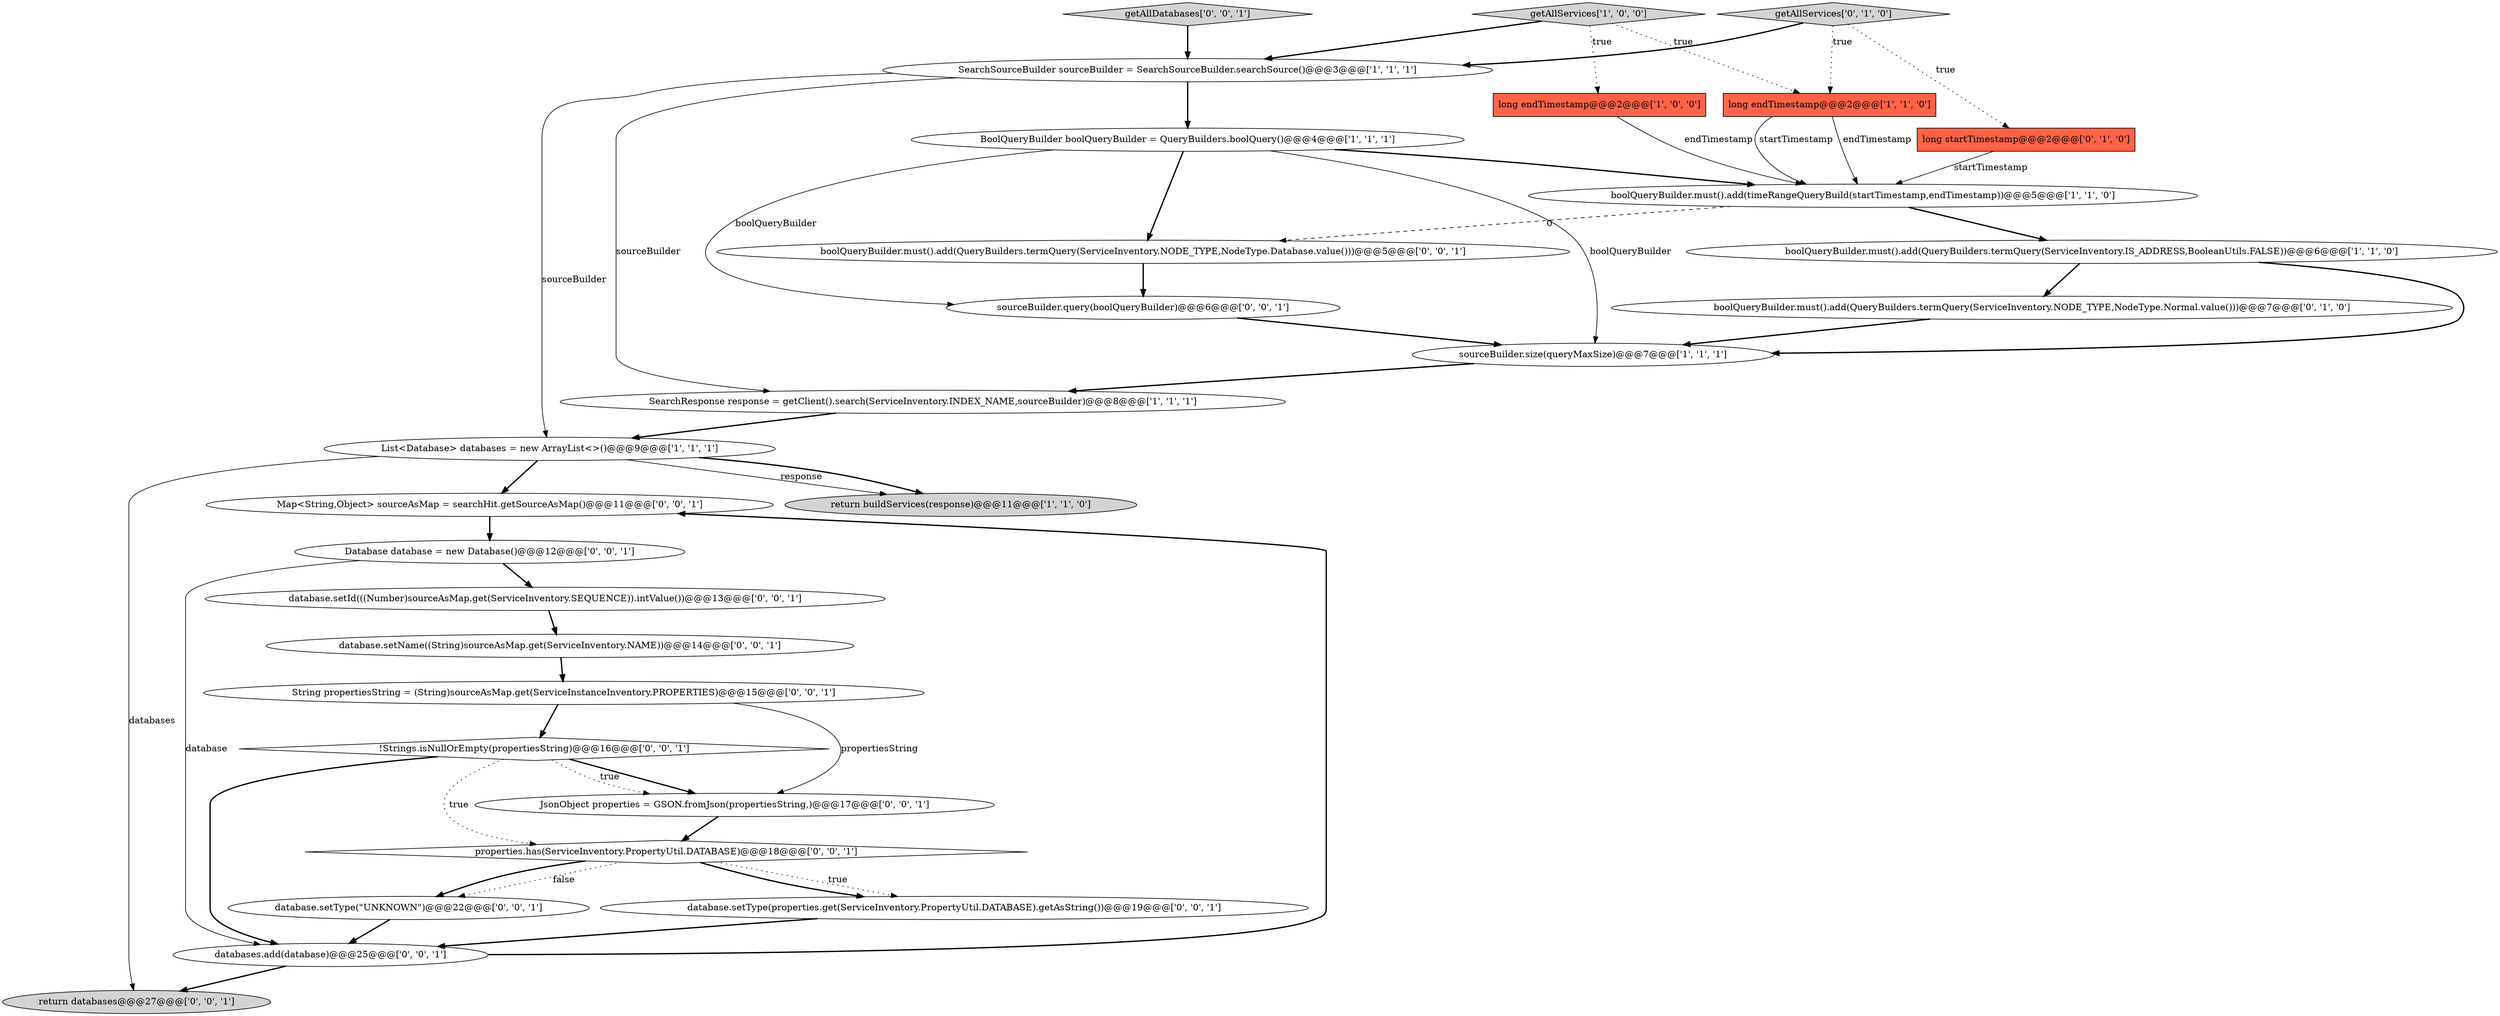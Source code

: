 digraph {
0 [style = filled, label = "List<Database> databases = new ArrayList<>()@@@9@@@['1', '1', '1']", fillcolor = white, shape = ellipse image = "AAA0AAABBB1BBB"];
1 [style = filled, label = "BoolQueryBuilder boolQueryBuilder = QueryBuilders.boolQuery()@@@4@@@['1', '1', '1']", fillcolor = white, shape = ellipse image = "AAA0AAABBB1BBB"];
17 [style = filled, label = "Database database = new Database()@@@12@@@['0', '0', '1']", fillcolor = white, shape = ellipse image = "AAA0AAABBB3BBB"];
27 [style = filled, label = "Map<String,Object> sourceAsMap = searchHit.getSourceAsMap()@@@11@@@['0', '0', '1']", fillcolor = white, shape = ellipse image = "AAA0AAABBB3BBB"];
16 [style = filled, label = "database.setName((String)sourceAsMap.get(ServiceInventory.NAME))@@@14@@@['0', '0', '1']", fillcolor = white, shape = ellipse image = "AAA0AAABBB3BBB"];
22 [style = filled, label = "JsonObject properties = GSON.fromJson(propertiesString,)@@@17@@@['0', '0', '1']", fillcolor = white, shape = ellipse image = "AAA0AAABBB3BBB"];
18 [style = filled, label = "!Strings.isNullOrEmpty(propertiesString)@@@16@@@['0', '0', '1']", fillcolor = white, shape = diamond image = "AAA0AAABBB3BBB"];
10 [style = filled, label = "return buildServices(response)@@@11@@@['1', '1', '0']", fillcolor = lightgray, shape = ellipse image = "AAA0AAABBB1BBB"];
23 [style = filled, label = "return databases@@@27@@@['0', '0', '1']", fillcolor = lightgray, shape = ellipse image = "AAA0AAABBB3BBB"];
25 [style = filled, label = "String propertiesString = (String)sourceAsMap.get(ServiceInstanceInventory.PROPERTIES)@@@15@@@['0', '0', '1']", fillcolor = white, shape = ellipse image = "AAA0AAABBB3BBB"];
14 [style = filled, label = "database.setType(properties.get(ServiceInventory.PropertyUtil.DATABASE).getAsString())@@@19@@@['0', '0', '1']", fillcolor = white, shape = ellipse image = "AAA0AAABBB3BBB"];
3 [style = filled, label = "getAllServices['1', '0', '0']", fillcolor = lightgray, shape = diamond image = "AAA0AAABBB1BBB"];
24 [style = filled, label = "sourceBuilder.query(boolQueryBuilder)@@@6@@@['0', '0', '1']", fillcolor = white, shape = ellipse image = "AAA0AAABBB3BBB"];
20 [style = filled, label = "databases.add(database)@@@25@@@['0', '0', '1']", fillcolor = white, shape = ellipse image = "AAA0AAABBB3BBB"];
5 [style = filled, label = "SearchResponse response = getClient().search(ServiceInventory.INDEX_NAME,sourceBuilder)@@@8@@@['1', '1', '1']", fillcolor = white, shape = ellipse image = "AAA0AAABBB1BBB"];
8 [style = filled, label = "long endTimestamp@@@2@@@['1', '1', '0']", fillcolor = tomato, shape = box image = "AAA0AAABBB1BBB"];
2 [style = filled, label = "sourceBuilder.size(queryMaxSize)@@@7@@@['1', '1', '1']", fillcolor = white, shape = ellipse image = "AAA0AAABBB1BBB"];
28 [style = filled, label = "properties.has(ServiceInventory.PropertyUtil.DATABASE)@@@18@@@['0', '0', '1']", fillcolor = white, shape = diamond image = "AAA0AAABBB3BBB"];
13 [style = filled, label = "boolQueryBuilder.must().add(QueryBuilders.termQuery(ServiceInventory.NODE_TYPE,NodeType.Normal.value()))@@@7@@@['0', '1', '0']", fillcolor = white, shape = ellipse image = "AAA1AAABBB2BBB"];
12 [style = filled, label = "long startTimestamp@@@2@@@['0', '1', '0']", fillcolor = tomato, shape = box image = "AAA0AAABBB2BBB"];
6 [style = filled, label = "long endTimestamp@@@2@@@['1', '0', '0']", fillcolor = tomato, shape = box image = "AAA0AAABBB1BBB"];
4 [style = filled, label = "SearchSourceBuilder sourceBuilder = SearchSourceBuilder.searchSource()@@@3@@@['1', '1', '1']", fillcolor = white, shape = ellipse image = "AAA0AAABBB1BBB"];
9 [style = filled, label = "boolQueryBuilder.must().add(QueryBuilders.termQuery(ServiceInventory.IS_ADDRESS,BooleanUtils.FALSE))@@@6@@@['1', '1', '0']", fillcolor = white, shape = ellipse image = "AAA0AAABBB1BBB"];
7 [style = filled, label = "boolQueryBuilder.must().add(timeRangeQueryBuild(startTimestamp,endTimestamp))@@@5@@@['1', '1', '0']", fillcolor = white, shape = ellipse image = "AAA0AAABBB1BBB"];
15 [style = filled, label = "getAllDatabases['0', '0', '1']", fillcolor = lightgray, shape = diamond image = "AAA0AAABBB3BBB"];
26 [style = filled, label = "database.setId(((Number)sourceAsMap.get(ServiceInventory.SEQUENCE)).intValue())@@@13@@@['0', '0', '1']", fillcolor = white, shape = ellipse image = "AAA0AAABBB3BBB"];
11 [style = filled, label = "getAllServices['0', '1', '0']", fillcolor = lightgray, shape = diamond image = "AAA0AAABBB2BBB"];
21 [style = filled, label = "boolQueryBuilder.must().add(QueryBuilders.termQuery(ServiceInventory.NODE_TYPE,NodeType.Database.value()))@@@5@@@['0', '0', '1']", fillcolor = white, shape = ellipse image = "AAA0AAABBB3BBB"];
19 [style = filled, label = "database.setType(\"UNKNOWN\")@@@22@@@['0', '0', '1']", fillcolor = white, shape = ellipse image = "AAA0AAABBB3BBB"];
20->27 [style = bold, label=""];
20->23 [style = bold, label=""];
11->4 [style = bold, label=""];
17->26 [style = bold, label=""];
18->20 [style = bold, label=""];
26->16 [style = bold, label=""];
11->12 [style = dotted, label="true"];
24->2 [style = bold, label=""];
16->25 [style = bold, label=""];
18->22 [style = bold, label=""];
7->9 [style = bold, label=""];
2->5 [style = bold, label=""];
0->23 [style = solid, label="databases"];
1->21 [style = bold, label=""];
19->20 [style = bold, label=""];
15->4 [style = bold, label=""];
9->13 [style = bold, label=""];
25->22 [style = solid, label="propertiesString"];
9->2 [style = bold, label=""];
3->8 [style = dotted, label="true"];
28->19 [style = bold, label=""];
8->7 [style = solid, label="endTimestamp"];
0->10 [style = solid, label="response"];
21->24 [style = bold, label=""];
25->18 [style = bold, label=""];
4->5 [style = solid, label="sourceBuilder"];
4->1 [style = bold, label=""];
28->19 [style = dotted, label="false"];
0->10 [style = bold, label=""];
1->24 [style = solid, label="boolQueryBuilder"];
0->27 [style = bold, label=""];
7->21 [style = dashed, label="0"];
11->8 [style = dotted, label="true"];
5->0 [style = bold, label=""];
4->0 [style = solid, label="sourceBuilder"];
27->17 [style = bold, label=""];
22->28 [style = bold, label=""];
3->6 [style = dotted, label="true"];
18->28 [style = dotted, label="true"];
12->7 [style = solid, label="startTimestamp"];
28->14 [style = dotted, label="true"];
17->20 [style = solid, label="database"];
1->7 [style = bold, label=""];
13->2 [style = bold, label=""];
28->14 [style = bold, label=""];
1->2 [style = solid, label="boolQueryBuilder"];
6->7 [style = solid, label="endTimestamp"];
18->22 [style = dotted, label="true"];
3->4 [style = bold, label=""];
14->20 [style = bold, label=""];
8->7 [style = solid, label="startTimestamp"];
}

